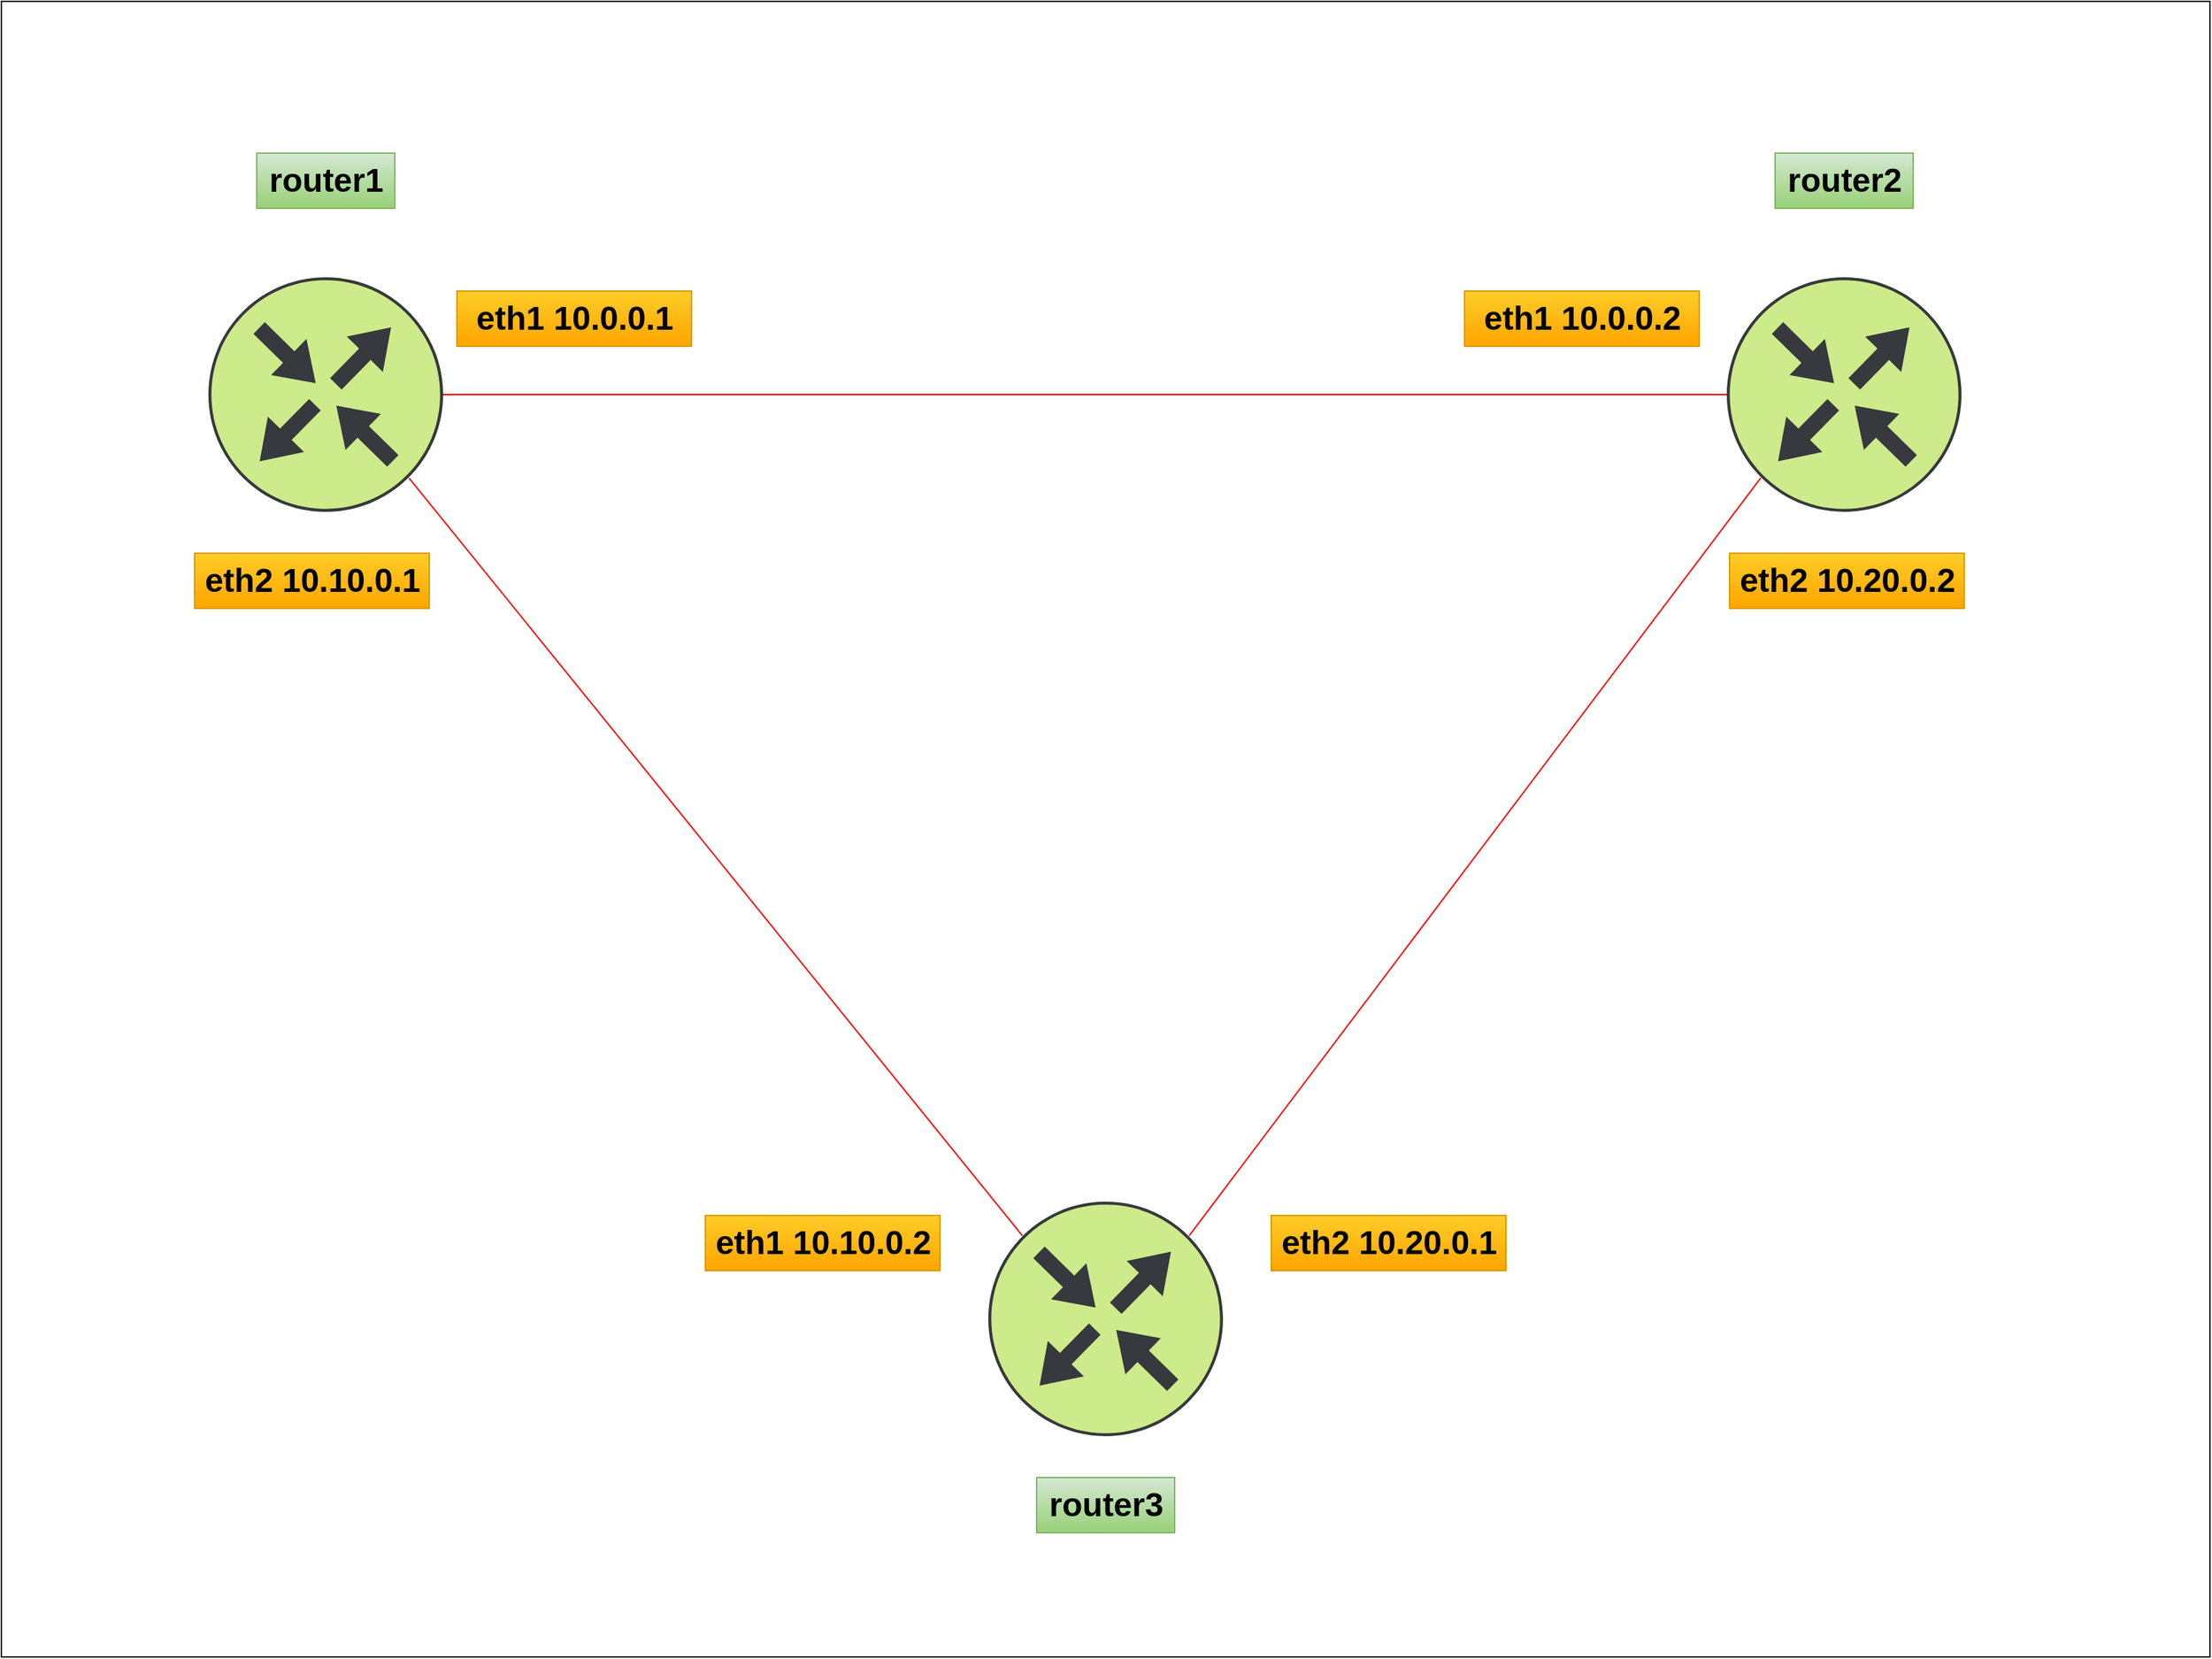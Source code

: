 <mxfile version="13.7.9" type="device"><diagram id="B3ff9lIdyxFL4ZR3PebY" name="Страница 1"><mxGraphModel dx="2926" dy="1717" grid="1" gridSize="10" guides="1" tooltips="1" connect="1" arrows="1" fold="1" page="1" pageScale="1" pageWidth="1600" pageHeight="1200" math="0" shadow="0"><root><mxCell id="0"/><mxCell id="1" parent="0"/><mxCell id="rucoqoOU16Q3bP0mznlh-1" value="" style="rounded=0;whiteSpace=wrap;html=1;" vertex="1" parent="1"><mxGeometry width="1600" height="1200" as="geometry"/></mxCell><mxCell id="sO784iDm_Ifcn4KpAwqJ-1" value="" style="points=[[0.5,0,0],[1,0.5,0],[0.5,1,0],[0,0.5,0],[0.145,0.145,0],[0.856,0.145,0],[0.855,0.856,0],[0.145,0.855,0]];verticalLabelPosition=bottom;html=1;verticalAlign=top;aspect=fixed;align=center;pointerEvents=1;shape=mxgraph.cisco19.rect;prIcon=router;fillColor=#cdeb8b;strokeColor=#36393d;" parent="1" vertex="1"><mxGeometry x="150" y="200" width="170" height="170" as="geometry"/></mxCell><mxCell id="sO784iDm_Ifcn4KpAwqJ-2" value="" style="points=[[0.5,0,0],[1,0.5,0],[0.5,1,0],[0,0.5,0],[0.145,0.145,0],[0.856,0.145,0],[0.855,0.856,0],[0.145,0.855,0]];verticalLabelPosition=bottom;html=1;verticalAlign=top;aspect=fixed;align=center;pointerEvents=1;shape=mxgraph.cisco19.rect;prIcon=router;fillColor=#cdeb8b;strokeColor=#36393d;" parent="1" vertex="1"><mxGeometry x="1250" y="200" width="170" height="170" as="geometry"/></mxCell><mxCell id="sO784iDm_Ifcn4KpAwqJ-3" value="" style="points=[[0.5,0,0],[1,0.5,0],[0.5,1,0],[0,0.5,0],[0.145,0.145,0],[0.856,0.145,0],[0.855,0.856,0],[0.145,0.855,0]];verticalLabelPosition=bottom;html=1;verticalAlign=top;aspect=fixed;align=center;pointerEvents=1;shape=mxgraph.cisco19.rect;prIcon=router;fillColor=#cdeb8b;strokeColor=#36393d;" parent="1" vertex="1"><mxGeometry x="715" y="870" width="170" height="170" as="geometry"/></mxCell><mxCell id="sO784iDm_Ifcn4KpAwqJ-4" value="" style="endArrow=none;html=1;rounded=0;exitX=0.855;exitY=0.856;exitDx=0;exitDy=0;exitPerimeter=0;entryX=0.145;entryY=0.145;entryDx=0;entryDy=0;entryPerimeter=0;strokeColor=#FF0000;" parent="1" source="sO784iDm_Ifcn4KpAwqJ-1" target="sO784iDm_Ifcn4KpAwqJ-3" edge="1"><mxGeometry relative="1" as="geometry"><mxPoint x="730" y="590" as="sourcePoint"/><mxPoint x="890" y="590" as="targetPoint"/></mxGeometry></mxCell><mxCell id="sO784iDm_Ifcn4KpAwqJ-5" value="" style="endArrow=none;html=1;rounded=0;entryX=0;entryY=0.5;entryDx=0;entryDy=0;entryPerimeter=0;exitX=1;exitY=0.5;exitDx=0;exitDy=0;exitPerimeter=0;strokeColor=#FF0000;" parent="1" source="sO784iDm_Ifcn4KpAwqJ-1" target="sO784iDm_Ifcn4KpAwqJ-2" edge="1"><mxGeometry relative="1" as="geometry"><mxPoint x="730" y="590" as="sourcePoint"/><mxPoint x="890" y="590" as="targetPoint"/></mxGeometry></mxCell><mxCell id="sO784iDm_Ifcn4KpAwqJ-6" value="" style="endArrow=none;html=1;rounded=0;entryX=0.145;entryY=0.855;entryDx=0;entryDy=0;entryPerimeter=0;exitX=0.856;exitY=0.145;exitDx=0;exitDy=0;exitPerimeter=0;strokeColor=#FF0000;" parent="1" source="sO784iDm_Ifcn4KpAwqJ-3" target="sO784iDm_Ifcn4KpAwqJ-2" edge="1"><mxGeometry relative="1" as="geometry"><mxPoint x="730" y="590" as="sourcePoint"/><mxPoint x="890" y="590" as="targetPoint"/></mxGeometry></mxCell><mxCell id="sO784iDm_Ifcn4KpAwqJ-7" value="router1" style="text;strokeColor=#82b366;fillColor=#d5e8d4;html=1;fontSize=24;fontStyle=1;verticalAlign=middle;align=center;gradientColor=#97d077;" parent="1" vertex="1"><mxGeometry x="185" y="110" width="100" height="40" as="geometry"/></mxCell><mxCell id="sO784iDm_Ifcn4KpAwqJ-8" value="router2" style="text;strokeColor=#82b366;fillColor=#d5e8d4;html=1;fontSize=24;fontStyle=1;verticalAlign=middle;align=center;gradientColor=#97d077;" parent="1" vertex="1"><mxGeometry x="1285" y="110" width="100" height="40" as="geometry"/></mxCell><mxCell id="sO784iDm_Ifcn4KpAwqJ-9" value="router3" style="text;strokeColor=#82b366;fillColor=#d5e8d4;html=1;fontSize=24;fontStyle=1;verticalAlign=middle;align=center;gradientColor=#97d077;" parent="1" vertex="1"><mxGeometry x="750" y="1070" width="100" height="40" as="geometry"/></mxCell><mxCell id="sO784iDm_Ifcn4KpAwqJ-11" value="eth1 10.0.0.1" style="text;strokeColor=#d79b00;fillColor=#ffcd28;html=1;fontSize=24;fontStyle=1;verticalAlign=middle;align=center;gradientColor=#ffa500;" parent="1" vertex="1"><mxGeometry x="330" y="210" width="170" height="40" as="geometry"/></mxCell><mxCell id="sO784iDm_Ifcn4KpAwqJ-12" value="eth2 10.10.0.1" style="text;strokeColor=#d79b00;fillColor=#ffcd28;html=1;fontSize=24;fontStyle=1;verticalAlign=middle;align=center;gradientColor=#ffa500;" parent="1" vertex="1"><mxGeometry x="140" y="400" width="170" height="40" as="geometry"/></mxCell><mxCell id="sO784iDm_Ifcn4KpAwqJ-13" value="eth1 10.0.0.2" style="text;strokeColor=#d79b00;fillColor=#ffcd28;html=1;fontSize=24;fontStyle=1;verticalAlign=middle;align=center;gradientColor=#ffa500;" parent="1" vertex="1"><mxGeometry x="1060" y="210" width="170" height="40" as="geometry"/></mxCell><mxCell id="sO784iDm_Ifcn4KpAwqJ-14" value="eth2 10.20.0.2" style="text;strokeColor=#d79b00;fillColor=#ffcd28;html=1;fontSize=24;fontStyle=1;verticalAlign=middle;align=center;gradientColor=#ffa500;" parent="1" vertex="1"><mxGeometry x="1252" y="400" width="170" height="40" as="geometry"/></mxCell><mxCell id="sO784iDm_Ifcn4KpAwqJ-15" value="eth1 10.10.0.2" style="text;strokeColor=#d79b00;fillColor=#ffcd28;html=1;fontSize=24;fontStyle=1;verticalAlign=middle;align=center;gradientColor=#ffa500;" parent="1" vertex="1"><mxGeometry x="510" y="880" width="170" height="40" as="geometry"/></mxCell><mxCell id="sO784iDm_Ifcn4KpAwqJ-16" value="eth2 10.20.0.1" style="text;strokeColor=#d79b00;fillColor=#ffcd28;html=1;fontSize=24;fontStyle=1;verticalAlign=middle;align=center;gradientColor=#ffa500;" parent="1" vertex="1"><mxGeometry x="920" y="880" width="170" height="40" as="geometry"/></mxCell></root></mxGraphModel></diagram></mxfile>